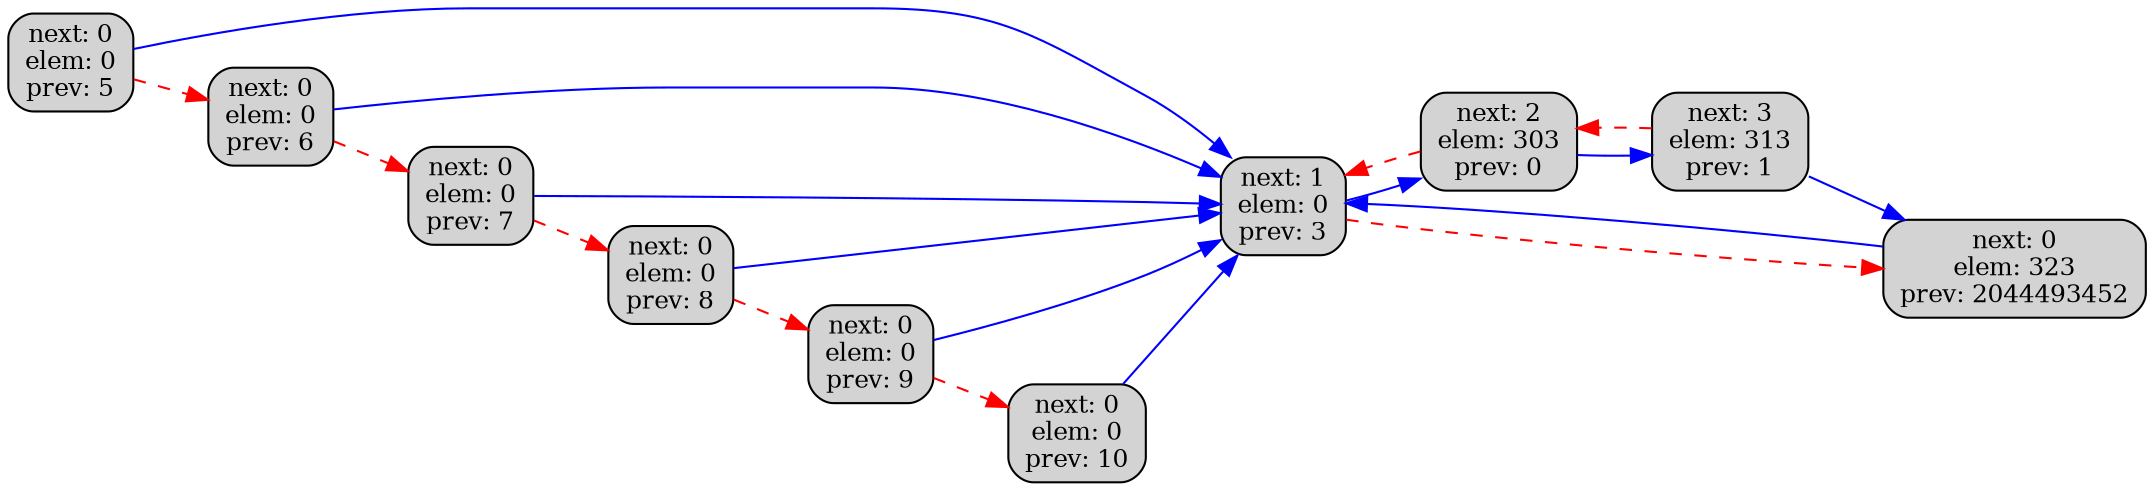 digraph G {
  rankdir=LR;
  node [shape=rect, style="rounded,filled", fillcolor=lightgray, fontsize=12];
  node0 [label="next: 1\nelem: 0\nprev: 3"];
  node1 [label="next: 2\nelem: 303\nprev: 0"];
  node2 [label="next: 3\nelem: 313\nprev: 1"];
  node3 [label="next: 0\nelem: 323\nprev: 2044493452"];
  node4 [label="next: 0\nelem: 0\nprev: 5"];
  node5 [label="next: 0\nelem: 0\nprev: 6"];
  node6 [label="next: 0\nelem: 0\nprev: 7"];
  node7 [label="next: 0\nelem: 0\nprev: 8"];
  node8 [label="next: 0\nelem: 0\nprev: 9"];
  node9 [label="next: 0\nelem: 0\nprev: 10"];
  node0 -> node1 [color=blue];
  node1 -> node2 [color=blue];
  node2 -> node3 [color=blue];
  node3 -> node0 [color=blue];
  node4 -> node0 [color=blue];
  node5 -> node0 [color=blue];
  node6 -> node0 [color=blue];
  node7 -> node0 [color=blue];
  node8 -> node0 [color=blue];
  node9 -> node0 [color=blue];
  node0 -> node3 [color=red, style=dashed];
  node1 -> node0 [color=red, style=dashed];
  node2 -> node1 [color=red, style=dashed];
  node4 -> node5 [color=red, style=dashed];
  node5 -> node6 [color=red, style=dashed];
  node6 -> node7 [color=red, style=dashed];
  node7 -> node8 [color=red, style=dashed];
  node8 -> node9 [color=red, style=dashed];
}
